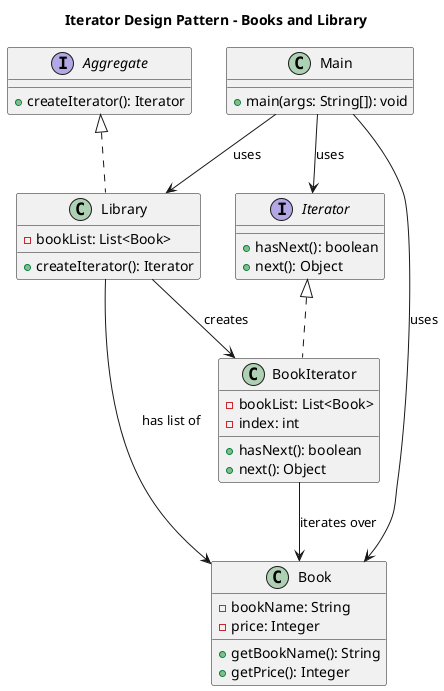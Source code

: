 @startuml IteratorPattern
title Iterator Design Pattern - Books and Library

' Interfaces
interface Aggregate {
    +createIterator(): Iterator
}

interface Iterator {
    +hasNext(): boolean
    +next(): Object
}

' Classes
class Book {
    -bookName: String
    -price: Integer
    +getBookName(): String
    +getPrice(): Integer
}

class BookIterator {
    -bookList: List<Book>
    -index: int
    +hasNext(): boolean
    +next(): Object
}

class Library {
    -bookList: List<Book>
    +createIterator(): Iterator
}

class Main {
    +main(args: String[]): void
}

' Relationships
Aggregate <|.. Library
Iterator <|.. BookIterator

Library --> BookIterator : creates
BookIterator --> Book : iterates over
Library --> Book : has list of
Main --> Library : uses
Main --> Book : uses
Main --> Iterator : uses

@enduml
